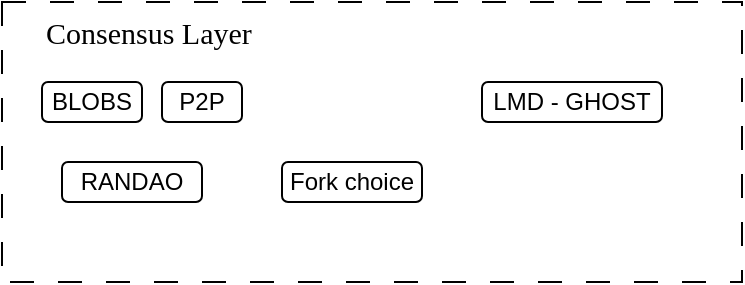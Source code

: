 <mxfile version="27.1.3">
  <diagram name="Página-1" id="ga_tERwrIgRPGAAt7Y_O">
    <mxGraphModel dx="1110" dy="605" grid="1" gridSize="10" guides="1" tooltips="1" connect="1" arrows="1" fold="1" page="1" pageScale="1" pageWidth="827" pageHeight="1169" math="0" shadow="0">
      <root>
        <mxCell id="0" />
        <mxCell id="1" parent="0" />
        <mxCell id="2HQfMmjuulNCHXGB5H8w-14" value="" style="group;fontFamily=Lucida Console;" parent="1" vertex="1" connectable="0">
          <mxGeometry x="30" y="60" width="370" height="140" as="geometry" />
        </mxCell>
        <mxCell id="2HQfMmjuulNCHXGB5H8w-3" value="" style="rounded=0;whiteSpace=wrap;html=1;dashed=1;dashPattern=12 12;align=left;" parent="2HQfMmjuulNCHXGB5H8w-14" vertex="1">
          <mxGeometry width="370" height="140" as="geometry" />
        </mxCell>
        <mxCell id="2HQfMmjuulNCHXGB5H8w-4" value="BLOBS" style="rounded=1;whiteSpace=wrap;html=1;" parent="2HQfMmjuulNCHXGB5H8w-14" vertex="1">
          <mxGeometry x="20" y="40" width="50" height="20" as="geometry" />
        </mxCell>
        <mxCell id="2HQfMmjuulNCHXGB5H8w-5" value="P2P" style="rounded=1;whiteSpace=wrap;html=1;" parent="2HQfMmjuulNCHXGB5H8w-14" vertex="1">
          <mxGeometry x="80" y="40" width="40" height="20" as="geometry" />
        </mxCell>
        <mxCell id="2HQfMmjuulNCHXGB5H8w-6" value="RANDAO" style="rounded=1;whiteSpace=wrap;html=1;" parent="2HQfMmjuulNCHXGB5H8w-14" vertex="1">
          <mxGeometry x="30" y="80" width="70" height="20" as="geometry" />
        </mxCell>
        <mxCell id="2HQfMmjuulNCHXGB5H8w-8" value="Fork choice" style="rounded=1;whiteSpace=wrap;html=1;" parent="2HQfMmjuulNCHXGB5H8w-14" vertex="1">
          <mxGeometry x="140" y="80" width="70" height="20" as="geometry" />
        </mxCell>
        <mxCell id="2HQfMmjuulNCHXGB5H8w-9" value="LMD - GHOST" style="rounded=1;whiteSpace=wrap;html=1;" parent="2HQfMmjuulNCHXGB5H8w-14" vertex="1">
          <mxGeometry x="240" y="40" width="90" height="20" as="geometry" />
        </mxCell>
        <mxCell id="2HQfMmjuulNCHXGB5H8w-13" value="Consensus Layer" style="text;html=1;align=left;verticalAlign=middle;whiteSpace=wrap;rounded=0;fontSize=15;fontFamily=Lucida Console;" parent="2HQfMmjuulNCHXGB5H8w-14" vertex="1">
          <mxGeometry x="20" width="155" height="30" as="geometry" />
        </mxCell>
      </root>
    </mxGraphModel>
  </diagram>
</mxfile>
